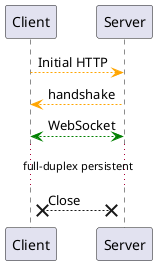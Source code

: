 @startuml
Client -[#orange]-> Server: Initial HTTP
Client <-[#orange]- Server: handshake
Client <-[#green]-> Server: WebSocket
... full-duplex persistent ...
Client X--X Server: Close
@enduml